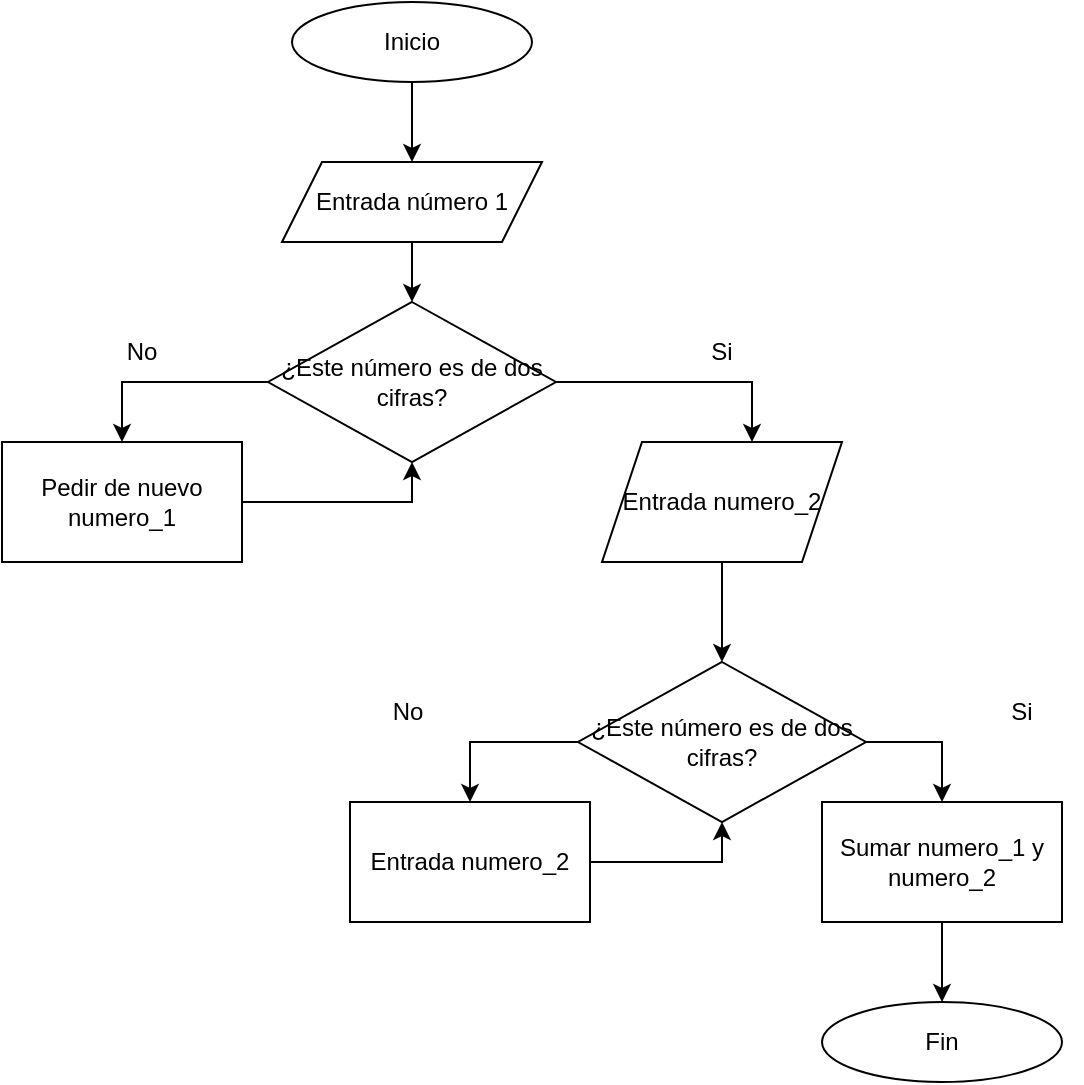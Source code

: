 <mxfile version="15.4.3" type="github">
  <diagram id="C5RBs43oDa-KdzZeNtuy" name="Page-1">
    <mxGraphModel dx="1085" dy="491" grid="1" gridSize="10" guides="1" tooltips="1" connect="1" arrows="1" fold="1" page="1" pageScale="1" pageWidth="827" pageHeight="1169" math="0" shadow="0">
      <root>
        <mxCell id="WIyWlLk6GJQsqaUBKTNV-0" />
        <mxCell id="WIyWlLk6GJQsqaUBKTNV-1" parent="WIyWlLk6GJQsqaUBKTNV-0" />
        <mxCell id="cWbtxY0O9UEOW8mUnpPE-8" style="edgeStyle=orthogonalEdgeStyle;rounded=0;orthogonalLoop=1;jettySize=auto;html=1;exitX=0.5;exitY=1;exitDx=0;exitDy=0;entryX=0.5;entryY=0;entryDx=0;entryDy=0;" edge="1" parent="WIyWlLk6GJQsqaUBKTNV-1" source="cWbtxY0O9UEOW8mUnpPE-0" target="cWbtxY0O9UEOW8mUnpPE-3">
          <mxGeometry relative="1" as="geometry" />
        </mxCell>
        <mxCell id="cWbtxY0O9UEOW8mUnpPE-0" value="Inicio" style="ellipse;whiteSpace=wrap;html=1;" vertex="1" parent="WIyWlLk6GJQsqaUBKTNV-1">
          <mxGeometry x="325" y="140" width="120" height="40" as="geometry" />
        </mxCell>
        <mxCell id="cWbtxY0O9UEOW8mUnpPE-9" style="edgeStyle=orthogonalEdgeStyle;rounded=0;orthogonalLoop=1;jettySize=auto;html=1;exitX=0.5;exitY=1;exitDx=0;exitDy=0;entryX=0.5;entryY=0;entryDx=0;entryDy=0;" edge="1" parent="WIyWlLk6GJQsqaUBKTNV-1" source="cWbtxY0O9UEOW8mUnpPE-3" target="cWbtxY0O9UEOW8mUnpPE-4">
          <mxGeometry relative="1" as="geometry" />
        </mxCell>
        <mxCell id="cWbtxY0O9UEOW8mUnpPE-3" value="Entrada número 1" style="shape=parallelogram;perimeter=parallelogramPerimeter;whiteSpace=wrap;html=1;fixedSize=1;" vertex="1" parent="WIyWlLk6GJQsqaUBKTNV-1">
          <mxGeometry x="320" y="220" width="130" height="40" as="geometry" />
        </mxCell>
        <mxCell id="cWbtxY0O9UEOW8mUnpPE-10" style="edgeStyle=orthogonalEdgeStyle;rounded=0;orthogonalLoop=1;jettySize=auto;html=1;exitX=0;exitY=0.5;exitDx=0;exitDy=0;entryX=0.5;entryY=0;entryDx=0;entryDy=0;" edge="1" parent="WIyWlLk6GJQsqaUBKTNV-1" source="cWbtxY0O9UEOW8mUnpPE-4" target="cWbtxY0O9UEOW8mUnpPE-5">
          <mxGeometry relative="1" as="geometry" />
        </mxCell>
        <mxCell id="cWbtxY0O9UEOW8mUnpPE-13" style="edgeStyle=orthogonalEdgeStyle;rounded=0;orthogonalLoop=1;jettySize=auto;html=1;exitX=1;exitY=0.5;exitDx=0;exitDy=0;entryX=0.625;entryY=0;entryDx=0;entryDy=0;entryPerimeter=0;" edge="1" parent="WIyWlLk6GJQsqaUBKTNV-1" source="cWbtxY0O9UEOW8mUnpPE-4" target="cWbtxY0O9UEOW8mUnpPE-7">
          <mxGeometry relative="1" as="geometry" />
        </mxCell>
        <mxCell id="cWbtxY0O9UEOW8mUnpPE-4" value="¿Este número es de dos cifras?" style="rhombus;whiteSpace=wrap;html=1;" vertex="1" parent="WIyWlLk6GJQsqaUBKTNV-1">
          <mxGeometry x="313" y="290" width="144" height="80" as="geometry" />
        </mxCell>
        <mxCell id="cWbtxY0O9UEOW8mUnpPE-12" style="edgeStyle=orthogonalEdgeStyle;rounded=0;orthogonalLoop=1;jettySize=auto;html=1;exitX=1;exitY=0.5;exitDx=0;exitDy=0;entryX=0.5;entryY=1;entryDx=0;entryDy=0;" edge="1" parent="WIyWlLk6GJQsqaUBKTNV-1" source="cWbtxY0O9UEOW8mUnpPE-5" target="cWbtxY0O9UEOW8mUnpPE-4">
          <mxGeometry relative="1" as="geometry" />
        </mxCell>
        <mxCell id="cWbtxY0O9UEOW8mUnpPE-5" value="Pedir de nuevo numero_1" style="rounded=0;whiteSpace=wrap;html=1;" vertex="1" parent="WIyWlLk6GJQsqaUBKTNV-1">
          <mxGeometry x="180" y="360" width="120" height="60" as="geometry" />
        </mxCell>
        <mxCell id="cWbtxY0O9UEOW8mUnpPE-19" style="edgeStyle=orthogonalEdgeStyle;rounded=0;orthogonalLoop=1;jettySize=auto;html=1;exitX=0.5;exitY=1;exitDx=0;exitDy=0;entryX=0.5;entryY=0;entryDx=0;entryDy=0;" edge="1" parent="WIyWlLk6GJQsqaUBKTNV-1" source="cWbtxY0O9UEOW8mUnpPE-7" target="cWbtxY0O9UEOW8mUnpPE-17">
          <mxGeometry relative="1" as="geometry" />
        </mxCell>
        <mxCell id="cWbtxY0O9UEOW8mUnpPE-7" value="Entrada numero_2" style="shape=parallelogram;perimeter=parallelogramPerimeter;whiteSpace=wrap;html=1;fixedSize=1;" vertex="1" parent="WIyWlLk6GJQsqaUBKTNV-1">
          <mxGeometry x="480" y="360" width="120" height="60" as="geometry" />
        </mxCell>
        <mxCell id="cWbtxY0O9UEOW8mUnpPE-23" style="edgeStyle=orthogonalEdgeStyle;rounded=0;orthogonalLoop=1;jettySize=auto;html=1;exitX=1;exitY=0.5;exitDx=0;exitDy=0;entryX=0.5;entryY=0;entryDx=0;entryDy=0;" edge="1" parent="WIyWlLk6GJQsqaUBKTNV-1" source="cWbtxY0O9UEOW8mUnpPE-17" target="cWbtxY0O9UEOW8mUnpPE-20">
          <mxGeometry relative="1" as="geometry">
            <mxPoint x="700" y="600" as="targetPoint" />
          </mxGeometry>
        </mxCell>
        <mxCell id="cWbtxY0O9UEOW8mUnpPE-24" style="edgeStyle=orthogonalEdgeStyle;rounded=0;orthogonalLoop=1;jettySize=auto;html=1;exitX=0;exitY=0.5;exitDx=0;exitDy=0;entryX=0.5;entryY=0;entryDx=0;entryDy=0;" edge="1" parent="WIyWlLk6GJQsqaUBKTNV-1" source="cWbtxY0O9UEOW8mUnpPE-17" target="cWbtxY0O9UEOW8mUnpPE-21">
          <mxGeometry relative="1" as="geometry" />
        </mxCell>
        <mxCell id="cWbtxY0O9UEOW8mUnpPE-17" value="¿Este número es de dos cifras?" style="rhombus;whiteSpace=wrap;html=1;" vertex="1" parent="WIyWlLk6GJQsqaUBKTNV-1">
          <mxGeometry x="468" y="470" width="144" height="80" as="geometry" />
        </mxCell>
        <mxCell id="cWbtxY0O9UEOW8mUnpPE-29" style="edgeStyle=orthogonalEdgeStyle;rounded=0;orthogonalLoop=1;jettySize=auto;html=1;exitX=0.5;exitY=1;exitDx=0;exitDy=0;" edge="1" parent="WIyWlLk6GJQsqaUBKTNV-1" source="cWbtxY0O9UEOW8mUnpPE-20" target="cWbtxY0O9UEOW8mUnpPE-22">
          <mxGeometry relative="1" as="geometry" />
        </mxCell>
        <mxCell id="cWbtxY0O9UEOW8mUnpPE-20" value="Sumar numero_1 y numero_2" style="rounded=0;whiteSpace=wrap;html=1;" vertex="1" parent="WIyWlLk6GJQsqaUBKTNV-1">
          <mxGeometry x="590" y="540" width="120" height="60" as="geometry" />
        </mxCell>
        <mxCell id="cWbtxY0O9UEOW8mUnpPE-25" style="edgeStyle=orthogonalEdgeStyle;rounded=0;orthogonalLoop=1;jettySize=auto;html=1;exitX=1;exitY=0.5;exitDx=0;exitDy=0;entryX=0.5;entryY=1;entryDx=0;entryDy=0;" edge="1" parent="WIyWlLk6GJQsqaUBKTNV-1" source="cWbtxY0O9UEOW8mUnpPE-21" target="cWbtxY0O9UEOW8mUnpPE-17">
          <mxGeometry relative="1" as="geometry" />
        </mxCell>
        <mxCell id="cWbtxY0O9UEOW8mUnpPE-21" value="Entrada numero_2" style="rounded=0;whiteSpace=wrap;html=1;" vertex="1" parent="WIyWlLk6GJQsqaUBKTNV-1">
          <mxGeometry x="354" y="540" width="120" height="60" as="geometry" />
        </mxCell>
        <mxCell id="cWbtxY0O9UEOW8mUnpPE-22" value="Fin" style="ellipse;whiteSpace=wrap;html=1;fillColor=none;" vertex="1" parent="WIyWlLk6GJQsqaUBKTNV-1">
          <mxGeometry x="590" y="640" width="120" height="40" as="geometry" />
        </mxCell>
        <mxCell id="cWbtxY0O9UEOW8mUnpPE-26" value="Si" style="text;html=1;strokeColor=none;fillColor=none;align=center;verticalAlign=middle;whiteSpace=wrap;rounded=0;" vertex="1" parent="WIyWlLk6GJQsqaUBKTNV-1">
          <mxGeometry x="510" y="300" width="60" height="30" as="geometry" />
        </mxCell>
        <mxCell id="cWbtxY0O9UEOW8mUnpPE-27" value="No" style="text;html=1;strokeColor=none;fillColor=none;align=center;verticalAlign=middle;whiteSpace=wrap;rounded=0;" vertex="1" parent="WIyWlLk6GJQsqaUBKTNV-1">
          <mxGeometry x="220" y="300" width="60" height="30" as="geometry" />
        </mxCell>
        <mxCell id="cWbtxY0O9UEOW8mUnpPE-28" value="Si" style="text;html=1;strokeColor=none;fillColor=none;align=center;verticalAlign=middle;whiteSpace=wrap;rounded=0;" vertex="1" parent="WIyWlLk6GJQsqaUBKTNV-1">
          <mxGeometry x="660" y="480" width="60" height="30" as="geometry" />
        </mxCell>
        <mxCell id="cWbtxY0O9UEOW8mUnpPE-30" value="No" style="text;html=1;strokeColor=none;fillColor=none;align=center;verticalAlign=middle;whiteSpace=wrap;rounded=0;" vertex="1" parent="WIyWlLk6GJQsqaUBKTNV-1">
          <mxGeometry x="353" y="480" width="60" height="30" as="geometry" />
        </mxCell>
      </root>
    </mxGraphModel>
  </diagram>
</mxfile>
